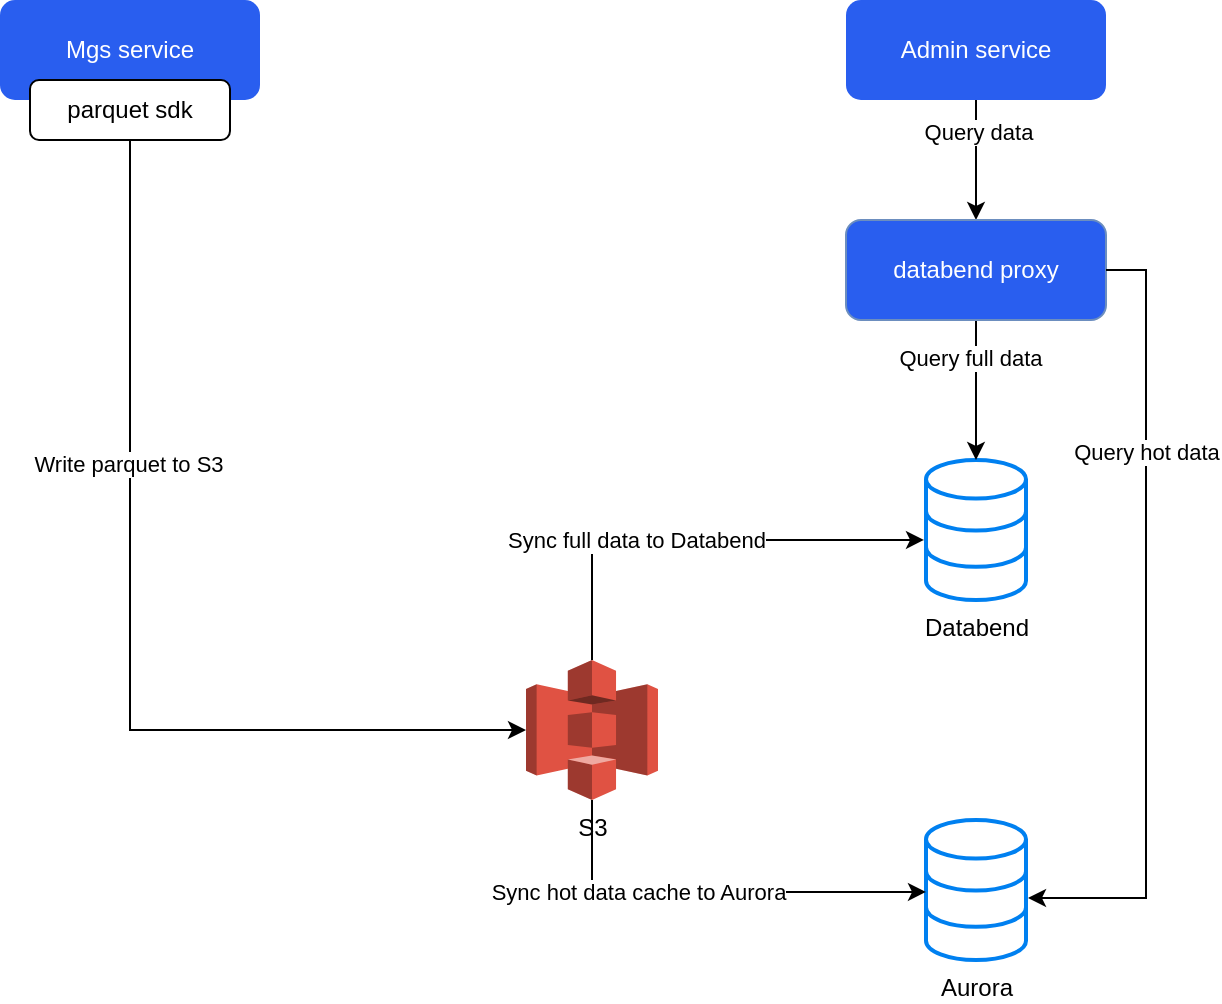 <mxfile version="26.2.9">
  <diagram name="第 1 页" id="wE9Yomr52eOOLZysqePJ">
    <mxGraphModel dx="1236" dy="754" grid="1" gridSize="10" guides="1" tooltips="1" connect="1" arrows="1" fold="1" page="1" pageScale="1" pageWidth="1654" pageHeight="1169" math="0" shadow="0">
      <root>
        <mxCell id="0" />
        <mxCell id="1" parent="0" />
        <mxCell id="VI-WyuSu2JnCiDjkK7D3-1" value="Mgs service" style="rounded=1;whiteSpace=wrap;html=1;fillColor=#295EEF;fontColor=#ffffff;strokeColor=none;" vertex="1" parent="1">
          <mxGeometry x="420" y="240" width="130" height="50" as="geometry" />
        </mxCell>
        <mxCell id="VI-WyuSu2JnCiDjkK7D3-2" value="Databend" style="html=1;verticalLabelPosition=bottom;align=center;labelBackgroundColor=#ffffff;verticalAlign=top;strokeWidth=2;strokeColor=#0080F0;shadow=0;dashed=0;shape=mxgraph.ios7.icons.data;" vertex="1" parent="1">
          <mxGeometry x="883" y="470" width="50" height="70" as="geometry" />
        </mxCell>
        <mxCell id="VI-WyuSu2JnCiDjkK7D3-3" value="Aurora" style="html=1;verticalLabelPosition=bottom;align=center;labelBackgroundColor=#ffffff;verticalAlign=top;strokeWidth=2;strokeColor=#0080F0;shadow=0;dashed=0;shape=mxgraph.ios7.icons.data;" vertex="1" parent="1">
          <mxGeometry x="883" y="650" width="50" height="70" as="geometry" />
        </mxCell>
        <mxCell id="VI-WyuSu2JnCiDjkK7D3-6" value="S3" style="outlineConnect=0;dashed=0;verticalLabelPosition=bottom;verticalAlign=top;align=center;html=1;shape=mxgraph.aws3.s3;fillColor=#E05243;gradientColor=none;" vertex="1" parent="1">
          <mxGeometry x="683" y="570" width="66" height="70" as="geometry" />
        </mxCell>
        <mxCell id="VI-WyuSu2JnCiDjkK7D3-7" style="edgeStyle=orthogonalEdgeStyle;rounded=0;orthogonalLoop=1;jettySize=auto;html=1;exitX=0.5;exitY=1;exitDx=0;exitDy=0;entryX=0;entryY=0.5;entryDx=0;entryDy=0;entryPerimeter=0;" edge="1" parent="1" source="VI-WyuSu2JnCiDjkK7D3-1" target="VI-WyuSu2JnCiDjkK7D3-6">
          <mxGeometry relative="1" as="geometry" />
        </mxCell>
        <mxCell id="VI-WyuSu2JnCiDjkK7D3-11" value="Write parquet to S3" style="edgeLabel;html=1;align=center;verticalAlign=middle;resizable=0;points=[];" vertex="1" connectable="0" parent="VI-WyuSu2JnCiDjkK7D3-7">
          <mxGeometry x="-0.291" y="-1" relative="1" as="geometry">
            <mxPoint as="offset" />
          </mxGeometry>
        </mxCell>
        <mxCell id="VI-WyuSu2JnCiDjkK7D3-12" style="edgeStyle=orthogonalEdgeStyle;rounded=0;orthogonalLoop=1;jettySize=auto;html=1;exitX=0.5;exitY=0;exitDx=0;exitDy=0;exitPerimeter=0;entryX=-0.02;entryY=0.571;entryDx=0;entryDy=0;entryPerimeter=0;" edge="1" parent="1" source="VI-WyuSu2JnCiDjkK7D3-6" target="VI-WyuSu2JnCiDjkK7D3-2">
          <mxGeometry relative="1" as="geometry" />
        </mxCell>
        <mxCell id="VI-WyuSu2JnCiDjkK7D3-14" value="Sync full data to Databend" style="edgeLabel;html=1;align=center;verticalAlign=middle;resizable=0;points=[];" vertex="1" connectable="0" parent="VI-WyuSu2JnCiDjkK7D3-12">
          <mxGeometry x="-0.274" relative="1" as="geometry">
            <mxPoint as="offset" />
          </mxGeometry>
        </mxCell>
        <mxCell id="VI-WyuSu2JnCiDjkK7D3-13" style="edgeStyle=orthogonalEdgeStyle;rounded=0;orthogonalLoop=1;jettySize=auto;html=1;exitX=0.5;exitY=1;exitDx=0;exitDy=0;exitPerimeter=0;entryX=0;entryY=0.514;entryDx=0;entryDy=0;entryPerimeter=0;" edge="1" parent="1" source="VI-WyuSu2JnCiDjkK7D3-6" target="VI-WyuSu2JnCiDjkK7D3-3">
          <mxGeometry relative="1" as="geometry" />
        </mxCell>
        <mxCell id="VI-WyuSu2JnCiDjkK7D3-15" value="Sync hot data cache to Aurora" style="edgeLabel;html=1;align=center;verticalAlign=middle;resizable=0;points=[];" vertex="1" connectable="0" parent="VI-WyuSu2JnCiDjkK7D3-13">
          <mxGeometry x="-0.352" relative="1" as="geometry">
            <mxPoint as="offset" />
          </mxGeometry>
        </mxCell>
        <mxCell id="VI-WyuSu2JnCiDjkK7D3-18" style="edgeStyle=orthogonalEdgeStyle;rounded=0;orthogonalLoop=1;jettySize=auto;html=1;exitX=0.5;exitY=1;exitDx=0;exitDy=0;" edge="1" parent="1" source="VI-WyuSu2JnCiDjkK7D3-16" target="VI-WyuSu2JnCiDjkK7D3-17">
          <mxGeometry relative="1" as="geometry" />
        </mxCell>
        <mxCell id="VI-WyuSu2JnCiDjkK7D3-23" value="Query data" style="edgeLabel;html=1;align=center;verticalAlign=middle;resizable=0;points=[];" vertex="1" connectable="0" parent="VI-WyuSu2JnCiDjkK7D3-18">
          <mxGeometry x="-0.467" y="1" relative="1" as="geometry">
            <mxPoint as="offset" />
          </mxGeometry>
        </mxCell>
        <mxCell id="VI-WyuSu2JnCiDjkK7D3-16" value="Admin service" style="rounded=1;whiteSpace=wrap;html=1;fillColor=#295EEF;fontColor=#ffffff;strokeColor=none;" vertex="1" parent="1">
          <mxGeometry x="843" y="240" width="130" height="50" as="geometry" />
        </mxCell>
        <mxCell id="VI-WyuSu2JnCiDjkK7D3-22" value="" style="edgeStyle=orthogonalEdgeStyle;rounded=0;orthogonalLoop=1;jettySize=auto;html=1;" edge="1" parent="1" source="VI-WyuSu2JnCiDjkK7D3-17" target="VI-WyuSu2JnCiDjkK7D3-2">
          <mxGeometry relative="1" as="geometry" />
        </mxCell>
        <mxCell id="VI-WyuSu2JnCiDjkK7D3-25" value="Query full data" style="edgeLabel;html=1;align=center;verticalAlign=middle;resizable=0;points=[];" vertex="1" connectable="0" parent="VI-WyuSu2JnCiDjkK7D3-22">
          <mxGeometry x="-0.457" y="-3" relative="1" as="geometry">
            <mxPoint as="offset" />
          </mxGeometry>
        </mxCell>
        <mxCell id="VI-WyuSu2JnCiDjkK7D3-17" value="databend proxy" style="rounded=1;whiteSpace=wrap;html=1;fillColor=#295EEF;strokeColor=#6c8ebf;fontColor=#FFFFFF;" vertex="1" parent="1">
          <mxGeometry x="843" y="350" width="130" height="50" as="geometry" />
        </mxCell>
        <mxCell id="VI-WyuSu2JnCiDjkK7D3-20" style="edgeStyle=orthogonalEdgeStyle;rounded=0;orthogonalLoop=1;jettySize=auto;html=1;exitX=1;exitY=0.5;exitDx=0;exitDy=0;entryX=1.02;entryY=0.557;entryDx=0;entryDy=0;entryPerimeter=0;" edge="1" parent="1" source="VI-WyuSu2JnCiDjkK7D3-17" target="VI-WyuSu2JnCiDjkK7D3-3">
          <mxGeometry relative="1" as="geometry" />
        </mxCell>
        <mxCell id="VI-WyuSu2JnCiDjkK7D3-24" value="Query hot data" style="edgeLabel;html=1;align=center;verticalAlign=middle;resizable=0;points=[];" vertex="1" connectable="0" parent="VI-WyuSu2JnCiDjkK7D3-20">
          <mxGeometry x="-0.435" relative="1" as="geometry">
            <mxPoint as="offset" />
          </mxGeometry>
        </mxCell>
        <mxCell id="VI-WyuSu2JnCiDjkK7D3-28" value="parquet sdk" style="rounded=1;whiteSpace=wrap;html=1;fillColor=#FFFFFF;fontColor=#000000;strokeColor=default;" vertex="1" parent="1">
          <mxGeometry x="435" y="280" width="100" height="30" as="geometry" />
        </mxCell>
      </root>
    </mxGraphModel>
  </diagram>
</mxfile>
